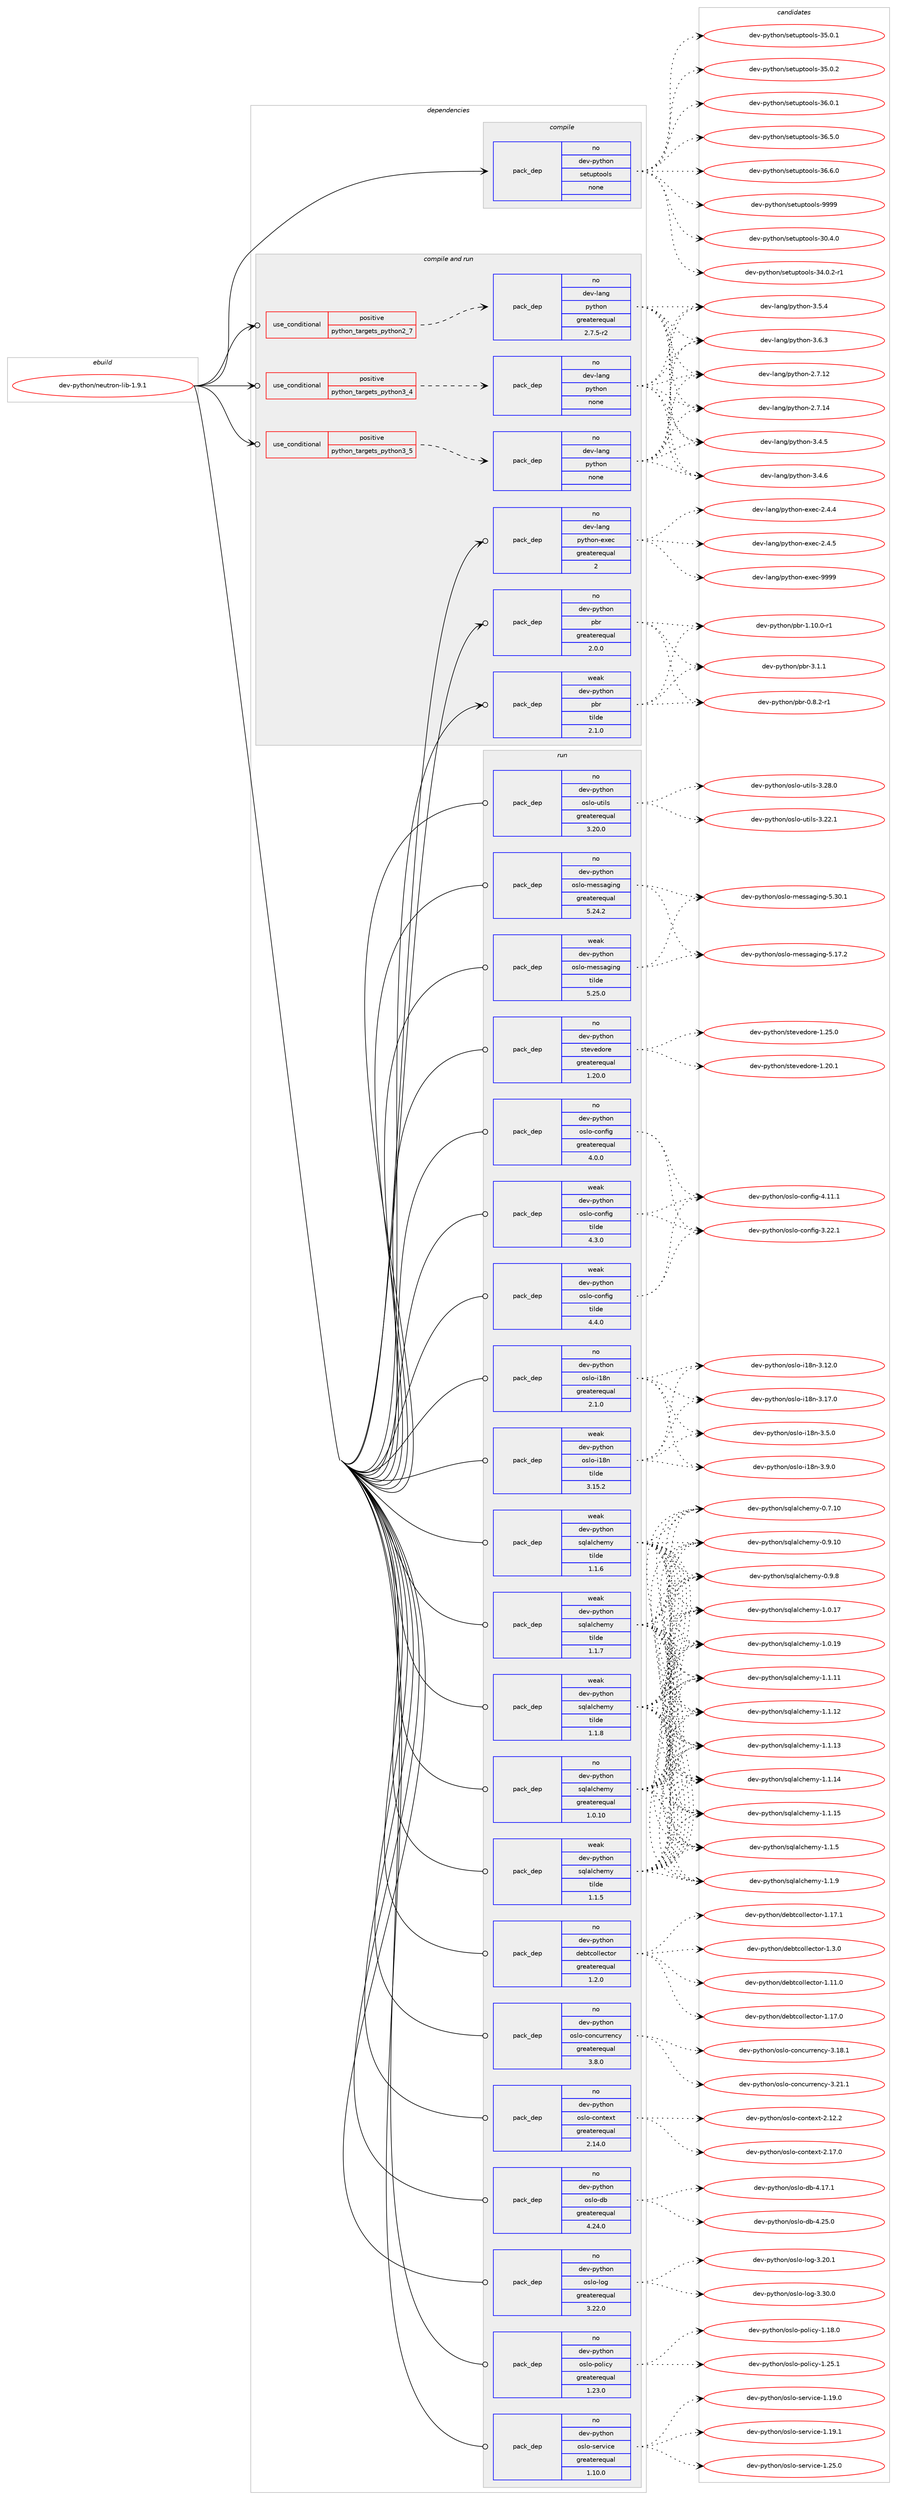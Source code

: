 digraph prolog {

# *************
# Graph options
# *************

newrank=true;
concentrate=true;
compound=true;
graph [rankdir=LR,fontname=Helvetica,fontsize=10,ranksep=1.5];#, ranksep=2.5, nodesep=0.2];
edge  [arrowhead=vee];
node  [fontname=Helvetica,fontsize=10];

# **********
# The ebuild
# **********

subgraph cluster_leftcol {
color=gray;
rank=same;
label=<<i>ebuild</i>>;
id [label="dev-python/neutron-lib-1.9.1", color=red, width=4, href="../dev-python/neutron-lib-1.9.1.svg"];
}

# ****************
# The dependencies
# ****************

subgraph cluster_midcol {
color=gray;
label=<<i>dependencies</i>>;
subgraph cluster_compile {
fillcolor="#eeeeee";
style=filled;
label=<<i>compile</i>>;
subgraph pack128078 {
dependency167981 [label=<<TABLE BORDER="0" CELLBORDER="1" CELLSPACING="0" CELLPADDING="4" WIDTH="220"><TR><TD ROWSPAN="6" CELLPADDING="30">pack_dep</TD></TR><TR><TD WIDTH="110">no</TD></TR><TR><TD>dev-python</TD></TR><TR><TD>setuptools</TD></TR><TR><TD>none</TD></TR><TR><TD></TD></TR></TABLE>>, shape=none, color=blue];
}
id:e -> dependency167981:w [weight=20,style="solid",arrowhead="vee"];
}
subgraph cluster_compileandrun {
fillcolor="#eeeeee";
style=filled;
label=<<i>compile and run</i>>;
subgraph cond36048 {
dependency167982 [label=<<TABLE BORDER="0" CELLBORDER="1" CELLSPACING="0" CELLPADDING="4"><TR><TD ROWSPAN="3" CELLPADDING="10">use_conditional</TD></TR><TR><TD>positive</TD></TR><TR><TD>python_targets_python2_7</TD></TR></TABLE>>, shape=none, color=red];
subgraph pack128079 {
dependency167983 [label=<<TABLE BORDER="0" CELLBORDER="1" CELLSPACING="0" CELLPADDING="4" WIDTH="220"><TR><TD ROWSPAN="6" CELLPADDING="30">pack_dep</TD></TR><TR><TD WIDTH="110">no</TD></TR><TR><TD>dev-lang</TD></TR><TR><TD>python</TD></TR><TR><TD>greaterequal</TD></TR><TR><TD>2.7.5-r2</TD></TR></TABLE>>, shape=none, color=blue];
}
dependency167982:e -> dependency167983:w [weight=20,style="dashed",arrowhead="vee"];
}
id:e -> dependency167982:w [weight=20,style="solid",arrowhead="odotvee"];
subgraph cond36049 {
dependency167984 [label=<<TABLE BORDER="0" CELLBORDER="1" CELLSPACING="0" CELLPADDING="4"><TR><TD ROWSPAN="3" CELLPADDING="10">use_conditional</TD></TR><TR><TD>positive</TD></TR><TR><TD>python_targets_python3_4</TD></TR></TABLE>>, shape=none, color=red];
subgraph pack128080 {
dependency167985 [label=<<TABLE BORDER="0" CELLBORDER="1" CELLSPACING="0" CELLPADDING="4" WIDTH="220"><TR><TD ROWSPAN="6" CELLPADDING="30">pack_dep</TD></TR><TR><TD WIDTH="110">no</TD></TR><TR><TD>dev-lang</TD></TR><TR><TD>python</TD></TR><TR><TD>none</TD></TR><TR><TD></TD></TR></TABLE>>, shape=none, color=blue];
}
dependency167984:e -> dependency167985:w [weight=20,style="dashed",arrowhead="vee"];
}
id:e -> dependency167984:w [weight=20,style="solid",arrowhead="odotvee"];
subgraph cond36050 {
dependency167986 [label=<<TABLE BORDER="0" CELLBORDER="1" CELLSPACING="0" CELLPADDING="4"><TR><TD ROWSPAN="3" CELLPADDING="10">use_conditional</TD></TR><TR><TD>positive</TD></TR><TR><TD>python_targets_python3_5</TD></TR></TABLE>>, shape=none, color=red];
subgraph pack128081 {
dependency167987 [label=<<TABLE BORDER="0" CELLBORDER="1" CELLSPACING="0" CELLPADDING="4" WIDTH="220"><TR><TD ROWSPAN="6" CELLPADDING="30">pack_dep</TD></TR><TR><TD WIDTH="110">no</TD></TR><TR><TD>dev-lang</TD></TR><TR><TD>python</TD></TR><TR><TD>none</TD></TR><TR><TD></TD></TR></TABLE>>, shape=none, color=blue];
}
dependency167986:e -> dependency167987:w [weight=20,style="dashed",arrowhead="vee"];
}
id:e -> dependency167986:w [weight=20,style="solid",arrowhead="odotvee"];
subgraph pack128082 {
dependency167988 [label=<<TABLE BORDER="0" CELLBORDER="1" CELLSPACING="0" CELLPADDING="4" WIDTH="220"><TR><TD ROWSPAN="6" CELLPADDING="30">pack_dep</TD></TR><TR><TD WIDTH="110">no</TD></TR><TR><TD>dev-lang</TD></TR><TR><TD>python-exec</TD></TR><TR><TD>greaterequal</TD></TR><TR><TD>2</TD></TR></TABLE>>, shape=none, color=blue];
}
id:e -> dependency167988:w [weight=20,style="solid",arrowhead="odotvee"];
subgraph pack128083 {
dependency167989 [label=<<TABLE BORDER="0" CELLBORDER="1" CELLSPACING="0" CELLPADDING="4" WIDTH="220"><TR><TD ROWSPAN="6" CELLPADDING="30">pack_dep</TD></TR><TR><TD WIDTH="110">no</TD></TR><TR><TD>dev-python</TD></TR><TR><TD>pbr</TD></TR><TR><TD>greaterequal</TD></TR><TR><TD>2.0.0</TD></TR></TABLE>>, shape=none, color=blue];
}
id:e -> dependency167989:w [weight=20,style="solid",arrowhead="odotvee"];
subgraph pack128084 {
dependency167990 [label=<<TABLE BORDER="0" CELLBORDER="1" CELLSPACING="0" CELLPADDING="4" WIDTH="220"><TR><TD ROWSPAN="6" CELLPADDING="30">pack_dep</TD></TR><TR><TD WIDTH="110">weak</TD></TR><TR><TD>dev-python</TD></TR><TR><TD>pbr</TD></TR><TR><TD>tilde</TD></TR><TR><TD>2.1.0</TD></TR></TABLE>>, shape=none, color=blue];
}
id:e -> dependency167990:w [weight=20,style="solid",arrowhead="odotvee"];
}
subgraph cluster_run {
fillcolor="#eeeeee";
style=filled;
label=<<i>run</i>>;
subgraph pack128085 {
dependency167991 [label=<<TABLE BORDER="0" CELLBORDER="1" CELLSPACING="0" CELLPADDING="4" WIDTH="220"><TR><TD ROWSPAN="6" CELLPADDING="30">pack_dep</TD></TR><TR><TD WIDTH="110">no</TD></TR><TR><TD>dev-python</TD></TR><TR><TD>debtcollector</TD></TR><TR><TD>greaterequal</TD></TR><TR><TD>1.2.0</TD></TR></TABLE>>, shape=none, color=blue];
}
id:e -> dependency167991:w [weight=20,style="solid",arrowhead="odot"];
subgraph pack128086 {
dependency167992 [label=<<TABLE BORDER="0" CELLBORDER="1" CELLSPACING="0" CELLPADDING="4" WIDTH="220"><TR><TD ROWSPAN="6" CELLPADDING="30">pack_dep</TD></TR><TR><TD WIDTH="110">no</TD></TR><TR><TD>dev-python</TD></TR><TR><TD>oslo-concurrency</TD></TR><TR><TD>greaterequal</TD></TR><TR><TD>3.8.0</TD></TR></TABLE>>, shape=none, color=blue];
}
id:e -> dependency167992:w [weight=20,style="solid",arrowhead="odot"];
subgraph pack128087 {
dependency167993 [label=<<TABLE BORDER="0" CELLBORDER="1" CELLSPACING="0" CELLPADDING="4" WIDTH="220"><TR><TD ROWSPAN="6" CELLPADDING="30">pack_dep</TD></TR><TR><TD WIDTH="110">no</TD></TR><TR><TD>dev-python</TD></TR><TR><TD>oslo-config</TD></TR><TR><TD>greaterequal</TD></TR><TR><TD>4.0.0</TD></TR></TABLE>>, shape=none, color=blue];
}
id:e -> dependency167993:w [weight=20,style="solid",arrowhead="odot"];
subgraph pack128088 {
dependency167994 [label=<<TABLE BORDER="0" CELLBORDER="1" CELLSPACING="0" CELLPADDING="4" WIDTH="220"><TR><TD ROWSPAN="6" CELLPADDING="30">pack_dep</TD></TR><TR><TD WIDTH="110">no</TD></TR><TR><TD>dev-python</TD></TR><TR><TD>oslo-context</TD></TR><TR><TD>greaterequal</TD></TR><TR><TD>2.14.0</TD></TR></TABLE>>, shape=none, color=blue];
}
id:e -> dependency167994:w [weight=20,style="solid",arrowhead="odot"];
subgraph pack128089 {
dependency167995 [label=<<TABLE BORDER="0" CELLBORDER="1" CELLSPACING="0" CELLPADDING="4" WIDTH="220"><TR><TD ROWSPAN="6" CELLPADDING="30">pack_dep</TD></TR><TR><TD WIDTH="110">no</TD></TR><TR><TD>dev-python</TD></TR><TR><TD>oslo-db</TD></TR><TR><TD>greaterequal</TD></TR><TR><TD>4.24.0</TD></TR></TABLE>>, shape=none, color=blue];
}
id:e -> dependency167995:w [weight=20,style="solid",arrowhead="odot"];
subgraph pack128090 {
dependency167996 [label=<<TABLE BORDER="0" CELLBORDER="1" CELLSPACING="0" CELLPADDING="4" WIDTH="220"><TR><TD ROWSPAN="6" CELLPADDING="30">pack_dep</TD></TR><TR><TD WIDTH="110">no</TD></TR><TR><TD>dev-python</TD></TR><TR><TD>oslo-i18n</TD></TR><TR><TD>greaterequal</TD></TR><TR><TD>2.1.0</TD></TR></TABLE>>, shape=none, color=blue];
}
id:e -> dependency167996:w [weight=20,style="solid",arrowhead="odot"];
subgraph pack128091 {
dependency167997 [label=<<TABLE BORDER="0" CELLBORDER="1" CELLSPACING="0" CELLPADDING="4" WIDTH="220"><TR><TD ROWSPAN="6" CELLPADDING="30">pack_dep</TD></TR><TR><TD WIDTH="110">no</TD></TR><TR><TD>dev-python</TD></TR><TR><TD>oslo-log</TD></TR><TR><TD>greaterequal</TD></TR><TR><TD>3.22.0</TD></TR></TABLE>>, shape=none, color=blue];
}
id:e -> dependency167997:w [weight=20,style="solid",arrowhead="odot"];
subgraph pack128092 {
dependency167998 [label=<<TABLE BORDER="0" CELLBORDER="1" CELLSPACING="0" CELLPADDING="4" WIDTH="220"><TR><TD ROWSPAN="6" CELLPADDING="30">pack_dep</TD></TR><TR><TD WIDTH="110">no</TD></TR><TR><TD>dev-python</TD></TR><TR><TD>oslo-messaging</TD></TR><TR><TD>greaterequal</TD></TR><TR><TD>5.24.2</TD></TR></TABLE>>, shape=none, color=blue];
}
id:e -> dependency167998:w [weight=20,style="solid",arrowhead="odot"];
subgraph pack128093 {
dependency167999 [label=<<TABLE BORDER="0" CELLBORDER="1" CELLSPACING="0" CELLPADDING="4" WIDTH="220"><TR><TD ROWSPAN="6" CELLPADDING="30">pack_dep</TD></TR><TR><TD WIDTH="110">no</TD></TR><TR><TD>dev-python</TD></TR><TR><TD>oslo-policy</TD></TR><TR><TD>greaterequal</TD></TR><TR><TD>1.23.0</TD></TR></TABLE>>, shape=none, color=blue];
}
id:e -> dependency167999:w [weight=20,style="solid",arrowhead="odot"];
subgraph pack128094 {
dependency168000 [label=<<TABLE BORDER="0" CELLBORDER="1" CELLSPACING="0" CELLPADDING="4" WIDTH="220"><TR><TD ROWSPAN="6" CELLPADDING="30">pack_dep</TD></TR><TR><TD WIDTH="110">no</TD></TR><TR><TD>dev-python</TD></TR><TR><TD>oslo-service</TD></TR><TR><TD>greaterequal</TD></TR><TR><TD>1.10.0</TD></TR></TABLE>>, shape=none, color=blue];
}
id:e -> dependency168000:w [weight=20,style="solid",arrowhead="odot"];
subgraph pack128095 {
dependency168001 [label=<<TABLE BORDER="0" CELLBORDER="1" CELLSPACING="0" CELLPADDING="4" WIDTH="220"><TR><TD ROWSPAN="6" CELLPADDING="30">pack_dep</TD></TR><TR><TD WIDTH="110">no</TD></TR><TR><TD>dev-python</TD></TR><TR><TD>oslo-utils</TD></TR><TR><TD>greaterequal</TD></TR><TR><TD>3.20.0</TD></TR></TABLE>>, shape=none, color=blue];
}
id:e -> dependency168001:w [weight=20,style="solid",arrowhead="odot"];
subgraph pack128096 {
dependency168002 [label=<<TABLE BORDER="0" CELLBORDER="1" CELLSPACING="0" CELLPADDING="4" WIDTH="220"><TR><TD ROWSPAN="6" CELLPADDING="30">pack_dep</TD></TR><TR><TD WIDTH="110">no</TD></TR><TR><TD>dev-python</TD></TR><TR><TD>sqlalchemy</TD></TR><TR><TD>greaterequal</TD></TR><TR><TD>1.0.10</TD></TR></TABLE>>, shape=none, color=blue];
}
id:e -> dependency168002:w [weight=20,style="solid",arrowhead="odot"];
subgraph pack128097 {
dependency168003 [label=<<TABLE BORDER="0" CELLBORDER="1" CELLSPACING="0" CELLPADDING="4" WIDTH="220"><TR><TD ROWSPAN="6" CELLPADDING="30">pack_dep</TD></TR><TR><TD WIDTH="110">no</TD></TR><TR><TD>dev-python</TD></TR><TR><TD>stevedore</TD></TR><TR><TD>greaterequal</TD></TR><TR><TD>1.20.0</TD></TR></TABLE>>, shape=none, color=blue];
}
id:e -> dependency168003:w [weight=20,style="solid",arrowhead="odot"];
subgraph pack128098 {
dependency168004 [label=<<TABLE BORDER="0" CELLBORDER="1" CELLSPACING="0" CELLPADDING="4" WIDTH="220"><TR><TD ROWSPAN="6" CELLPADDING="30">pack_dep</TD></TR><TR><TD WIDTH="110">weak</TD></TR><TR><TD>dev-python</TD></TR><TR><TD>oslo-config</TD></TR><TR><TD>tilde</TD></TR><TR><TD>4.3.0</TD></TR></TABLE>>, shape=none, color=blue];
}
id:e -> dependency168004:w [weight=20,style="solid",arrowhead="odot"];
subgraph pack128099 {
dependency168005 [label=<<TABLE BORDER="0" CELLBORDER="1" CELLSPACING="0" CELLPADDING="4" WIDTH="220"><TR><TD ROWSPAN="6" CELLPADDING="30">pack_dep</TD></TR><TR><TD WIDTH="110">weak</TD></TR><TR><TD>dev-python</TD></TR><TR><TD>oslo-config</TD></TR><TR><TD>tilde</TD></TR><TR><TD>4.4.0</TD></TR></TABLE>>, shape=none, color=blue];
}
id:e -> dependency168005:w [weight=20,style="solid",arrowhead="odot"];
subgraph pack128100 {
dependency168006 [label=<<TABLE BORDER="0" CELLBORDER="1" CELLSPACING="0" CELLPADDING="4" WIDTH="220"><TR><TD ROWSPAN="6" CELLPADDING="30">pack_dep</TD></TR><TR><TD WIDTH="110">weak</TD></TR><TR><TD>dev-python</TD></TR><TR><TD>oslo-i18n</TD></TR><TR><TD>tilde</TD></TR><TR><TD>3.15.2</TD></TR></TABLE>>, shape=none, color=blue];
}
id:e -> dependency168006:w [weight=20,style="solid",arrowhead="odot"];
subgraph pack128101 {
dependency168007 [label=<<TABLE BORDER="0" CELLBORDER="1" CELLSPACING="0" CELLPADDING="4" WIDTH="220"><TR><TD ROWSPAN="6" CELLPADDING="30">pack_dep</TD></TR><TR><TD WIDTH="110">weak</TD></TR><TR><TD>dev-python</TD></TR><TR><TD>oslo-messaging</TD></TR><TR><TD>tilde</TD></TR><TR><TD>5.25.0</TD></TR></TABLE>>, shape=none, color=blue];
}
id:e -> dependency168007:w [weight=20,style="solid",arrowhead="odot"];
subgraph pack128102 {
dependency168008 [label=<<TABLE BORDER="0" CELLBORDER="1" CELLSPACING="0" CELLPADDING="4" WIDTH="220"><TR><TD ROWSPAN="6" CELLPADDING="30">pack_dep</TD></TR><TR><TD WIDTH="110">weak</TD></TR><TR><TD>dev-python</TD></TR><TR><TD>sqlalchemy</TD></TR><TR><TD>tilde</TD></TR><TR><TD>1.1.5</TD></TR></TABLE>>, shape=none, color=blue];
}
id:e -> dependency168008:w [weight=20,style="solid",arrowhead="odot"];
subgraph pack128103 {
dependency168009 [label=<<TABLE BORDER="0" CELLBORDER="1" CELLSPACING="0" CELLPADDING="4" WIDTH="220"><TR><TD ROWSPAN="6" CELLPADDING="30">pack_dep</TD></TR><TR><TD WIDTH="110">weak</TD></TR><TR><TD>dev-python</TD></TR><TR><TD>sqlalchemy</TD></TR><TR><TD>tilde</TD></TR><TR><TD>1.1.6</TD></TR></TABLE>>, shape=none, color=blue];
}
id:e -> dependency168009:w [weight=20,style="solid",arrowhead="odot"];
subgraph pack128104 {
dependency168010 [label=<<TABLE BORDER="0" CELLBORDER="1" CELLSPACING="0" CELLPADDING="4" WIDTH="220"><TR><TD ROWSPAN="6" CELLPADDING="30">pack_dep</TD></TR><TR><TD WIDTH="110">weak</TD></TR><TR><TD>dev-python</TD></TR><TR><TD>sqlalchemy</TD></TR><TR><TD>tilde</TD></TR><TR><TD>1.1.7</TD></TR></TABLE>>, shape=none, color=blue];
}
id:e -> dependency168010:w [weight=20,style="solid",arrowhead="odot"];
subgraph pack128105 {
dependency168011 [label=<<TABLE BORDER="0" CELLBORDER="1" CELLSPACING="0" CELLPADDING="4" WIDTH="220"><TR><TD ROWSPAN="6" CELLPADDING="30">pack_dep</TD></TR><TR><TD WIDTH="110">weak</TD></TR><TR><TD>dev-python</TD></TR><TR><TD>sqlalchemy</TD></TR><TR><TD>tilde</TD></TR><TR><TD>1.1.8</TD></TR></TABLE>>, shape=none, color=blue];
}
id:e -> dependency168011:w [weight=20,style="solid",arrowhead="odot"];
}
}

# **************
# The candidates
# **************

subgraph cluster_choices {
rank=same;
color=gray;
label=<<i>candidates</i>>;

subgraph choice128078 {
color=black;
nodesep=1;
choice100101118451121211161041111104711510111611711211611111110811545514846524648 [label="dev-python/setuptools-30.4.0", color=red, width=4,href="../dev-python/setuptools-30.4.0.svg"];
choice1001011184511212111610411111047115101116117112116111111108115455152464846504511449 [label="dev-python/setuptools-34.0.2-r1", color=red, width=4,href="../dev-python/setuptools-34.0.2-r1.svg"];
choice100101118451121211161041111104711510111611711211611111110811545515346484649 [label="dev-python/setuptools-35.0.1", color=red, width=4,href="../dev-python/setuptools-35.0.1.svg"];
choice100101118451121211161041111104711510111611711211611111110811545515346484650 [label="dev-python/setuptools-35.0.2", color=red, width=4,href="../dev-python/setuptools-35.0.2.svg"];
choice100101118451121211161041111104711510111611711211611111110811545515446484649 [label="dev-python/setuptools-36.0.1", color=red, width=4,href="../dev-python/setuptools-36.0.1.svg"];
choice100101118451121211161041111104711510111611711211611111110811545515446534648 [label="dev-python/setuptools-36.5.0", color=red, width=4,href="../dev-python/setuptools-36.5.0.svg"];
choice100101118451121211161041111104711510111611711211611111110811545515446544648 [label="dev-python/setuptools-36.6.0", color=red, width=4,href="../dev-python/setuptools-36.6.0.svg"];
choice10010111845112121116104111110471151011161171121161111111081154557575757 [label="dev-python/setuptools-9999", color=red, width=4,href="../dev-python/setuptools-9999.svg"];
dependency167981:e -> choice100101118451121211161041111104711510111611711211611111110811545514846524648:w [style=dotted,weight="100"];
dependency167981:e -> choice1001011184511212111610411111047115101116117112116111111108115455152464846504511449:w [style=dotted,weight="100"];
dependency167981:e -> choice100101118451121211161041111104711510111611711211611111110811545515346484649:w [style=dotted,weight="100"];
dependency167981:e -> choice100101118451121211161041111104711510111611711211611111110811545515346484650:w [style=dotted,weight="100"];
dependency167981:e -> choice100101118451121211161041111104711510111611711211611111110811545515446484649:w [style=dotted,weight="100"];
dependency167981:e -> choice100101118451121211161041111104711510111611711211611111110811545515446534648:w [style=dotted,weight="100"];
dependency167981:e -> choice100101118451121211161041111104711510111611711211611111110811545515446544648:w [style=dotted,weight="100"];
dependency167981:e -> choice10010111845112121116104111110471151011161171121161111111081154557575757:w [style=dotted,weight="100"];
}
subgraph choice128079 {
color=black;
nodesep=1;
choice10010111845108971101034711212111610411111045504655464950 [label="dev-lang/python-2.7.12", color=red, width=4,href="../dev-lang/python-2.7.12.svg"];
choice10010111845108971101034711212111610411111045504655464952 [label="dev-lang/python-2.7.14", color=red, width=4,href="../dev-lang/python-2.7.14.svg"];
choice100101118451089711010347112121116104111110455146524653 [label="dev-lang/python-3.4.5", color=red, width=4,href="../dev-lang/python-3.4.5.svg"];
choice100101118451089711010347112121116104111110455146524654 [label="dev-lang/python-3.4.6", color=red, width=4,href="../dev-lang/python-3.4.6.svg"];
choice100101118451089711010347112121116104111110455146534652 [label="dev-lang/python-3.5.4", color=red, width=4,href="../dev-lang/python-3.5.4.svg"];
choice100101118451089711010347112121116104111110455146544651 [label="dev-lang/python-3.6.3", color=red, width=4,href="../dev-lang/python-3.6.3.svg"];
dependency167983:e -> choice10010111845108971101034711212111610411111045504655464950:w [style=dotted,weight="100"];
dependency167983:e -> choice10010111845108971101034711212111610411111045504655464952:w [style=dotted,weight="100"];
dependency167983:e -> choice100101118451089711010347112121116104111110455146524653:w [style=dotted,weight="100"];
dependency167983:e -> choice100101118451089711010347112121116104111110455146524654:w [style=dotted,weight="100"];
dependency167983:e -> choice100101118451089711010347112121116104111110455146534652:w [style=dotted,weight="100"];
dependency167983:e -> choice100101118451089711010347112121116104111110455146544651:w [style=dotted,weight="100"];
}
subgraph choice128080 {
color=black;
nodesep=1;
choice10010111845108971101034711212111610411111045504655464950 [label="dev-lang/python-2.7.12", color=red, width=4,href="../dev-lang/python-2.7.12.svg"];
choice10010111845108971101034711212111610411111045504655464952 [label="dev-lang/python-2.7.14", color=red, width=4,href="../dev-lang/python-2.7.14.svg"];
choice100101118451089711010347112121116104111110455146524653 [label="dev-lang/python-3.4.5", color=red, width=4,href="../dev-lang/python-3.4.5.svg"];
choice100101118451089711010347112121116104111110455146524654 [label="dev-lang/python-3.4.6", color=red, width=4,href="../dev-lang/python-3.4.6.svg"];
choice100101118451089711010347112121116104111110455146534652 [label="dev-lang/python-3.5.4", color=red, width=4,href="../dev-lang/python-3.5.4.svg"];
choice100101118451089711010347112121116104111110455146544651 [label="dev-lang/python-3.6.3", color=red, width=4,href="../dev-lang/python-3.6.3.svg"];
dependency167985:e -> choice10010111845108971101034711212111610411111045504655464950:w [style=dotted,weight="100"];
dependency167985:e -> choice10010111845108971101034711212111610411111045504655464952:w [style=dotted,weight="100"];
dependency167985:e -> choice100101118451089711010347112121116104111110455146524653:w [style=dotted,weight="100"];
dependency167985:e -> choice100101118451089711010347112121116104111110455146524654:w [style=dotted,weight="100"];
dependency167985:e -> choice100101118451089711010347112121116104111110455146534652:w [style=dotted,weight="100"];
dependency167985:e -> choice100101118451089711010347112121116104111110455146544651:w [style=dotted,weight="100"];
}
subgraph choice128081 {
color=black;
nodesep=1;
choice10010111845108971101034711212111610411111045504655464950 [label="dev-lang/python-2.7.12", color=red, width=4,href="../dev-lang/python-2.7.12.svg"];
choice10010111845108971101034711212111610411111045504655464952 [label="dev-lang/python-2.7.14", color=red, width=4,href="../dev-lang/python-2.7.14.svg"];
choice100101118451089711010347112121116104111110455146524653 [label="dev-lang/python-3.4.5", color=red, width=4,href="../dev-lang/python-3.4.5.svg"];
choice100101118451089711010347112121116104111110455146524654 [label="dev-lang/python-3.4.6", color=red, width=4,href="../dev-lang/python-3.4.6.svg"];
choice100101118451089711010347112121116104111110455146534652 [label="dev-lang/python-3.5.4", color=red, width=4,href="../dev-lang/python-3.5.4.svg"];
choice100101118451089711010347112121116104111110455146544651 [label="dev-lang/python-3.6.3", color=red, width=4,href="../dev-lang/python-3.6.3.svg"];
dependency167987:e -> choice10010111845108971101034711212111610411111045504655464950:w [style=dotted,weight="100"];
dependency167987:e -> choice10010111845108971101034711212111610411111045504655464952:w [style=dotted,weight="100"];
dependency167987:e -> choice100101118451089711010347112121116104111110455146524653:w [style=dotted,weight="100"];
dependency167987:e -> choice100101118451089711010347112121116104111110455146524654:w [style=dotted,weight="100"];
dependency167987:e -> choice100101118451089711010347112121116104111110455146534652:w [style=dotted,weight="100"];
dependency167987:e -> choice100101118451089711010347112121116104111110455146544651:w [style=dotted,weight="100"];
}
subgraph choice128082 {
color=black;
nodesep=1;
choice1001011184510897110103471121211161041111104510112010199455046524652 [label="dev-lang/python-exec-2.4.4", color=red, width=4,href="../dev-lang/python-exec-2.4.4.svg"];
choice1001011184510897110103471121211161041111104510112010199455046524653 [label="dev-lang/python-exec-2.4.5", color=red, width=4,href="../dev-lang/python-exec-2.4.5.svg"];
choice10010111845108971101034711212111610411111045101120101994557575757 [label="dev-lang/python-exec-9999", color=red, width=4,href="../dev-lang/python-exec-9999.svg"];
dependency167988:e -> choice1001011184510897110103471121211161041111104510112010199455046524652:w [style=dotted,weight="100"];
dependency167988:e -> choice1001011184510897110103471121211161041111104510112010199455046524653:w [style=dotted,weight="100"];
dependency167988:e -> choice10010111845108971101034711212111610411111045101120101994557575757:w [style=dotted,weight="100"];
}
subgraph choice128083 {
color=black;
nodesep=1;
choice1001011184511212111610411111047112981144548465646504511449 [label="dev-python/pbr-0.8.2-r1", color=red, width=4,href="../dev-python/pbr-0.8.2-r1.svg"];
choice100101118451121211161041111104711298114454946494846484511449 [label="dev-python/pbr-1.10.0-r1", color=red, width=4,href="../dev-python/pbr-1.10.0-r1.svg"];
choice100101118451121211161041111104711298114455146494649 [label="dev-python/pbr-3.1.1", color=red, width=4,href="../dev-python/pbr-3.1.1.svg"];
dependency167989:e -> choice1001011184511212111610411111047112981144548465646504511449:w [style=dotted,weight="100"];
dependency167989:e -> choice100101118451121211161041111104711298114454946494846484511449:w [style=dotted,weight="100"];
dependency167989:e -> choice100101118451121211161041111104711298114455146494649:w [style=dotted,weight="100"];
}
subgraph choice128084 {
color=black;
nodesep=1;
choice1001011184511212111610411111047112981144548465646504511449 [label="dev-python/pbr-0.8.2-r1", color=red, width=4,href="../dev-python/pbr-0.8.2-r1.svg"];
choice100101118451121211161041111104711298114454946494846484511449 [label="dev-python/pbr-1.10.0-r1", color=red, width=4,href="../dev-python/pbr-1.10.0-r1.svg"];
choice100101118451121211161041111104711298114455146494649 [label="dev-python/pbr-3.1.1", color=red, width=4,href="../dev-python/pbr-3.1.1.svg"];
dependency167990:e -> choice1001011184511212111610411111047112981144548465646504511449:w [style=dotted,weight="100"];
dependency167990:e -> choice100101118451121211161041111104711298114454946494846484511449:w [style=dotted,weight="100"];
dependency167990:e -> choice100101118451121211161041111104711298114455146494649:w [style=dotted,weight="100"];
}
subgraph choice128085 {
color=black;
nodesep=1;
choice100101118451121211161041111104710010198116991111081081019911611111445494649494648 [label="dev-python/debtcollector-1.11.0", color=red, width=4,href="../dev-python/debtcollector-1.11.0.svg"];
choice100101118451121211161041111104710010198116991111081081019911611111445494649554648 [label="dev-python/debtcollector-1.17.0", color=red, width=4,href="../dev-python/debtcollector-1.17.0.svg"];
choice100101118451121211161041111104710010198116991111081081019911611111445494649554649 [label="dev-python/debtcollector-1.17.1", color=red, width=4,href="../dev-python/debtcollector-1.17.1.svg"];
choice1001011184511212111610411111047100101981169911110810810199116111114454946514648 [label="dev-python/debtcollector-1.3.0", color=red, width=4,href="../dev-python/debtcollector-1.3.0.svg"];
dependency167991:e -> choice100101118451121211161041111104710010198116991111081081019911611111445494649494648:w [style=dotted,weight="100"];
dependency167991:e -> choice100101118451121211161041111104710010198116991111081081019911611111445494649554648:w [style=dotted,weight="100"];
dependency167991:e -> choice100101118451121211161041111104710010198116991111081081019911611111445494649554649:w [style=dotted,weight="100"];
dependency167991:e -> choice1001011184511212111610411111047100101981169911110810810199116111114454946514648:w [style=dotted,weight="100"];
}
subgraph choice128086 {
color=black;
nodesep=1;
choice10010111845112121116104111110471111151081114599111110991171141141011109912145514649564649 [label="dev-python/oslo-concurrency-3.18.1", color=red, width=4,href="../dev-python/oslo-concurrency-3.18.1.svg"];
choice10010111845112121116104111110471111151081114599111110991171141141011109912145514650494649 [label="dev-python/oslo-concurrency-3.21.1", color=red, width=4,href="../dev-python/oslo-concurrency-3.21.1.svg"];
dependency167992:e -> choice10010111845112121116104111110471111151081114599111110991171141141011109912145514649564649:w [style=dotted,weight="100"];
dependency167992:e -> choice10010111845112121116104111110471111151081114599111110991171141141011109912145514650494649:w [style=dotted,weight="100"];
}
subgraph choice128087 {
color=black;
nodesep=1;
choice1001011184511212111610411111047111115108111459911111010210510345514650504649 [label="dev-python/oslo-config-3.22.1", color=red, width=4,href="../dev-python/oslo-config-3.22.1.svg"];
choice1001011184511212111610411111047111115108111459911111010210510345524649494649 [label="dev-python/oslo-config-4.11.1", color=red, width=4,href="../dev-python/oslo-config-4.11.1.svg"];
dependency167993:e -> choice1001011184511212111610411111047111115108111459911111010210510345514650504649:w [style=dotted,weight="100"];
dependency167993:e -> choice1001011184511212111610411111047111115108111459911111010210510345524649494649:w [style=dotted,weight="100"];
}
subgraph choice128088 {
color=black;
nodesep=1;
choice1001011184511212111610411111047111115108111459911111011610112011645504649504650 [label="dev-python/oslo-context-2.12.2", color=red, width=4,href="../dev-python/oslo-context-2.12.2.svg"];
choice1001011184511212111610411111047111115108111459911111011610112011645504649554648 [label="dev-python/oslo-context-2.17.0", color=red, width=4,href="../dev-python/oslo-context-2.17.0.svg"];
dependency167994:e -> choice1001011184511212111610411111047111115108111459911111011610112011645504649504650:w [style=dotted,weight="100"];
dependency167994:e -> choice1001011184511212111610411111047111115108111459911111011610112011645504649554648:w [style=dotted,weight="100"];
}
subgraph choice128089 {
color=black;
nodesep=1;
choice1001011184511212111610411111047111115108111451009845524649554649 [label="dev-python/oslo-db-4.17.1", color=red, width=4,href="../dev-python/oslo-db-4.17.1.svg"];
choice1001011184511212111610411111047111115108111451009845524650534648 [label="dev-python/oslo-db-4.25.0", color=red, width=4,href="../dev-python/oslo-db-4.25.0.svg"];
dependency167995:e -> choice1001011184511212111610411111047111115108111451009845524649554649:w [style=dotted,weight="100"];
dependency167995:e -> choice1001011184511212111610411111047111115108111451009845524650534648:w [style=dotted,weight="100"];
}
subgraph choice128090 {
color=black;
nodesep=1;
choice100101118451121211161041111104711111510811145105495611045514649504648 [label="dev-python/oslo-i18n-3.12.0", color=red, width=4,href="../dev-python/oslo-i18n-3.12.0.svg"];
choice100101118451121211161041111104711111510811145105495611045514649554648 [label="dev-python/oslo-i18n-3.17.0", color=red, width=4,href="../dev-python/oslo-i18n-3.17.0.svg"];
choice1001011184511212111610411111047111115108111451054956110455146534648 [label="dev-python/oslo-i18n-3.5.0", color=red, width=4,href="../dev-python/oslo-i18n-3.5.0.svg"];
choice1001011184511212111610411111047111115108111451054956110455146574648 [label="dev-python/oslo-i18n-3.9.0", color=red, width=4,href="../dev-python/oslo-i18n-3.9.0.svg"];
dependency167996:e -> choice100101118451121211161041111104711111510811145105495611045514649504648:w [style=dotted,weight="100"];
dependency167996:e -> choice100101118451121211161041111104711111510811145105495611045514649554648:w [style=dotted,weight="100"];
dependency167996:e -> choice1001011184511212111610411111047111115108111451054956110455146534648:w [style=dotted,weight="100"];
dependency167996:e -> choice1001011184511212111610411111047111115108111451054956110455146574648:w [style=dotted,weight="100"];
}
subgraph choice128091 {
color=black;
nodesep=1;
choice10010111845112121116104111110471111151081114510811110345514650484649 [label="dev-python/oslo-log-3.20.1", color=red, width=4,href="../dev-python/oslo-log-3.20.1.svg"];
choice10010111845112121116104111110471111151081114510811110345514651484648 [label="dev-python/oslo-log-3.30.0", color=red, width=4,href="../dev-python/oslo-log-3.30.0.svg"];
dependency167997:e -> choice10010111845112121116104111110471111151081114510811110345514650484649:w [style=dotted,weight="100"];
dependency167997:e -> choice10010111845112121116104111110471111151081114510811110345514651484648:w [style=dotted,weight="100"];
}
subgraph choice128092 {
color=black;
nodesep=1;
choice1001011184511212111610411111047111115108111451091011151159710310511010345534649554650 [label="dev-python/oslo-messaging-5.17.2", color=red, width=4,href="../dev-python/oslo-messaging-5.17.2.svg"];
choice1001011184511212111610411111047111115108111451091011151159710310511010345534651484649 [label="dev-python/oslo-messaging-5.30.1", color=red, width=4,href="../dev-python/oslo-messaging-5.30.1.svg"];
dependency167998:e -> choice1001011184511212111610411111047111115108111451091011151159710310511010345534649554650:w [style=dotted,weight="100"];
dependency167998:e -> choice1001011184511212111610411111047111115108111451091011151159710310511010345534651484649:w [style=dotted,weight="100"];
}
subgraph choice128093 {
color=black;
nodesep=1;
choice1001011184511212111610411111047111115108111451121111081059912145494649564648 [label="dev-python/oslo-policy-1.18.0", color=red, width=4,href="../dev-python/oslo-policy-1.18.0.svg"];
choice1001011184511212111610411111047111115108111451121111081059912145494650534649 [label="dev-python/oslo-policy-1.25.1", color=red, width=4,href="../dev-python/oslo-policy-1.25.1.svg"];
dependency167999:e -> choice1001011184511212111610411111047111115108111451121111081059912145494649564648:w [style=dotted,weight="100"];
dependency167999:e -> choice1001011184511212111610411111047111115108111451121111081059912145494650534649:w [style=dotted,weight="100"];
}
subgraph choice128094 {
color=black;
nodesep=1;
choice1001011184511212111610411111047111115108111451151011141181059910145494649574648 [label="dev-python/oslo-service-1.19.0", color=red, width=4,href="../dev-python/oslo-service-1.19.0.svg"];
choice1001011184511212111610411111047111115108111451151011141181059910145494649574649 [label="dev-python/oslo-service-1.19.1", color=red, width=4,href="../dev-python/oslo-service-1.19.1.svg"];
choice1001011184511212111610411111047111115108111451151011141181059910145494650534648 [label="dev-python/oslo-service-1.25.0", color=red, width=4,href="../dev-python/oslo-service-1.25.0.svg"];
dependency168000:e -> choice1001011184511212111610411111047111115108111451151011141181059910145494649574648:w [style=dotted,weight="100"];
dependency168000:e -> choice1001011184511212111610411111047111115108111451151011141181059910145494649574649:w [style=dotted,weight="100"];
dependency168000:e -> choice1001011184511212111610411111047111115108111451151011141181059910145494650534648:w [style=dotted,weight="100"];
}
subgraph choice128095 {
color=black;
nodesep=1;
choice10010111845112121116104111110471111151081114511711610510811545514650504649 [label="dev-python/oslo-utils-3.22.1", color=red, width=4,href="../dev-python/oslo-utils-3.22.1.svg"];
choice10010111845112121116104111110471111151081114511711610510811545514650564648 [label="dev-python/oslo-utils-3.28.0", color=red, width=4,href="../dev-python/oslo-utils-3.28.0.svg"];
dependency168001:e -> choice10010111845112121116104111110471111151081114511711610510811545514650504649:w [style=dotted,weight="100"];
dependency168001:e -> choice10010111845112121116104111110471111151081114511711610510811545514650564648:w [style=dotted,weight="100"];
}
subgraph choice128096 {
color=black;
nodesep=1;
choice1001011184511212111610411111047115113108971089910410110912145484655464948 [label="dev-python/sqlalchemy-0.7.10", color=red, width=4,href="../dev-python/sqlalchemy-0.7.10.svg"];
choice1001011184511212111610411111047115113108971089910410110912145484657464948 [label="dev-python/sqlalchemy-0.9.10", color=red, width=4,href="../dev-python/sqlalchemy-0.9.10.svg"];
choice10010111845112121116104111110471151131089710899104101109121454846574656 [label="dev-python/sqlalchemy-0.9.8", color=red, width=4,href="../dev-python/sqlalchemy-0.9.8.svg"];
choice1001011184511212111610411111047115113108971089910410110912145494648464955 [label="dev-python/sqlalchemy-1.0.17", color=red, width=4,href="../dev-python/sqlalchemy-1.0.17.svg"];
choice1001011184511212111610411111047115113108971089910410110912145494648464957 [label="dev-python/sqlalchemy-1.0.19", color=red, width=4,href="../dev-python/sqlalchemy-1.0.19.svg"];
choice1001011184511212111610411111047115113108971089910410110912145494649464949 [label="dev-python/sqlalchemy-1.1.11", color=red, width=4,href="../dev-python/sqlalchemy-1.1.11.svg"];
choice1001011184511212111610411111047115113108971089910410110912145494649464950 [label="dev-python/sqlalchemy-1.1.12", color=red, width=4,href="../dev-python/sqlalchemy-1.1.12.svg"];
choice1001011184511212111610411111047115113108971089910410110912145494649464951 [label="dev-python/sqlalchemy-1.1.13", color=red, width=4,href="../dev-python/sqlalchemy-1.1.13.svg"];
choice1001011184511212111610411111047115113108971089910410110912145494649464952 [label="dev-python/sqlalchemy-1.1.14", color=red, width=4,href="../dev-python/sqlalchemy-1.1.14.svg"];
choice1001011184511212111610411111047115113108971089910410110912145494649464953 [label="dev-python/sqlalchemy-1.1.15", color=red, width=4,href="../dev-python/sqlalchemy-1.1.15.svg"];
choice10010111845112121116104111110471151131089710899104101109121454946494653 [label="dev-python/sqlalchemy-1.1.5", color=red, width=4,href="../dev-python/sqlalchemy-1.1.5.svg"];
choice10010111845112121116104111110471151131089710899104101109121454946494657 [label="dev-python/sqlalchemy-1.1.9", color=red, width=4,href="../dev-python/sqlalchemy-1.1.9.svg"];
dependency168002:e -> choice1001011184511212111610411111047115113108971089910410110912145484655464948:w [style=dotted,weight="100"];
dependency168002:e -> choice1001011184511212111610411111047115113108971089910410110912145484657464948:w [style=dotted,weight="100"];
dependency168002:e -> choice10010111845112121116104111110471151131089710899104101109121454846574656:w [style=dotted,weight="100"];
dependency168002:e -> choice1001011184511212111610411111047115113108971089910410110912145494648464955:w [style=dotted,weight="100"];
dependency168002:e -> choice1001011184511212111610411111047115113108971089910410110912145494648464957:w [style=dotted,weight="100"];
dependency168002:e -> choice1001011184511212111610411111047115113108971089910410110912145494649464949:w [style=dotted,weight="100"];
dependency168002:e -> choice1001011184511212111610411111047115113108971089910410110912145494649464950:w [style=dotted,weight="100"];
dependency168002:e -> choice1001011184511212111610411111047115113108971089910410110912145494649464951:w [style=dotted,weight="100"];
dependency168002:e -> choice1001011184511212111610411111047115113108971089910410110912145494649464952:w [style=dotted,weight="100"];
dependency168002:e -> choice1001011184511212111610411111047115113108971089910410110912145494649464953:w [style=dotted,weight="100"];
dependency168002:e -> choice10010111845112121116104111110471151131089710899104101109121454946494653:w [style=dotted,weight="100"];
dependency168002:e -> choice10010111845112121116104111110471151131089710899104101109121454946494657:w [style=dotted,weight="100"];
}
subgraph choice128097 {
color=black;
nodesep=1;
choice100101118451121211161041111104711511610111810110011111410145494650484649 [label="dev-python/stevedore-1.20.1", color=red, width=4,href="../dev-python/stevedore-1.20.1.svg"];
choice100101118451121211161041111104711511610111810110011111410145494650534648 [label="dev-python/stevedore-1.25.0", color=red, width=4,href="../dev-python/stevedore-1.25.0.svg"];
dependency168003:e -> choice100101118451121211161041111104711511610111810110011111410145494650484649:w [style=dotted,weight="100"];
dependency168003:e -> choice100101118451121211161041111104711511610111810110011111410145494650534648:w [style=dotted,weight="100"];
}
subgraph choice128098 {
color=black;
nodesep=1;
choice1001011184511212111610411111047111115108111459911111010210510345514650504649 [label="dev-python/oslo-config-3.22.1", color=red, width=4,href="../dev-python/oslo-config-3.22.1.svg"];
choice1001011184511212111610411111047111115108111459911111010210510345524649494649 [label="dev-python/oslo-config-4.11.1", color=red, width=4,href="../dev-python/oslo-config-4.11.1.svg"];
dependency168004:e -> choice1001011184511212111610411111047111115108111459911111010210510345514650504649:w [style=dotted,weight="100"];
dependency168004:e -> choice1001011184511212111610411111047111115108111459911111010210510345524649494649:w [style=dotted,weight="100"];
}
subgraph choice128099 {
color=black;
nodesep=1;
choice1001011184511212111610411111047111115108111459911111010210510345514650504649 [label="dev-python/oslo-config-3.22.1", color=red, width=4,href="../dev-python/oslo-config-3.22.1.svg"];
choice1001011184511212111610411111047111115108111459911111010210510345524649494649 [label="dev-python/oslo-config-4.11.1", color=red, width=4,href="../dev-python/oslo-config-4.11.1.svg"];
dependency168005:e -> choice1001011184511212111610411111047111115108111459911111010210510345514650504649:w [style=dotted,weight="100"];
dependency168005:e -> choice1001011184511212111610411111047111115108111459911111010210510345524649494649:w [style=dotted,weight="100"];
}
subgraph choice128100 {
color=black;
nodesep=1;
choice100101118451121211161041111104711111510811145105495611045514649504648 [label="dev-python/oslo-i18n-3.12.0", color=red, width=4,href="../dev-python/oslo-i18n-3.12.0.svg"];
choice100101118451121211161041111104711111510811145105495611045514649554648 [label="dev-python/oslo-i18n-3.17.0", color=red, width=4,href="../dev-python/oslo-i18n-3.17.0.svg"];
choice1001011184511212111610411111047111115108111451054956110455146534648 [label="dev-python/oslo-i18n-3.5.0", color=red, width=4,href="../dev-python/oslo-i18n-3.5.0.svg"];
choice1001011184511212111610411111047111115108111451054956110455146574648 [label="dev-python/oslo-i18n-3.9.0", color=red, width=4,href="../dev-python/oslo-i18n-3.9.0.svg"];
dependency168006:e -> choice100101118451121211161041111104711111510811145105495611045514649504648:w [style=dotted,weight="100"];
dependency168006:e -> choice100101118451121211161041111104711111510811145105495611045514649554648:w [style=dotted,weight="100"];
dependency168006:e -> choice1001011184511212111610411111047111115108111451054956110455146534648:w [style=dotted,weight="100"];
dependency168006:e -> choice1001011184511212111610411111047111115108111451054956110455146574648:w [style=dotted,weight="100"];
}
subgraph choice128101 {
color=black;
nodesep=1;
choice1001011184511212111610411111047111115108111451091011151159710310511010345534649554650 [label="dev-python/oslo-messaging-5.17.2", color=red, width=4,href="../dev-python/oslo-messaging-5.17.2.svg"];
choice1001011184511212111610411111047111115108111451091011151159710310511010345534651484649 [label="dev-python/oslo-messaging-5.30.1", color=red, width=4,href="../dev-python/oslo-messaging-5.30.1.svg"];
dependency168007:e -> choice1001011184511212111610411111047111115108111451091011151159710310511010345534649554650:w [style=dotted,weight="100"];
dependency168007:e -> choice1001011184511212111610411111047111115108111451091011151159710310511010345534651484649:w [style=dotted,weight="100"];
}
subgraph choice128102 {
color=black;
nodesep=1;
choice1001011184511212111610411111047115113108971089910410110912145484655464948 [label="dev-python/sqlalchemy-0.7.10", color=red, width=4,href="../dev-python/sqlalchemy-0.7.10.svg"];
choice1001011184511212111610411111047115113108971089910410110912145484657464948 [label="dev-python/sqlalchemy-0.9.10", color=red, width=4,href="../dev-python/sqlalchemy-0.9.10.svg"];
choice10010111845112121116104111110471151131089710899104101109121454846574656 [label="dev-python/sqlalchemy-0.9.8", color=red, width=4,href="../dev-python/sqlalchemy-0.9.8.svg"];
choice1001011184511212111610411111047115113108971089910410110912145494648464955 [label="dev-python/sqlalchemy-1.0.17", color=red, width=4,href="../dev-python/sqlalchemy-1.0.17.svg"];
choice1001011184511212111610411111047115113108971089910410110912145494648464957 [label="dev-python/sqlalchemy-1.0.19", color=red, width=4,href="../dev-python/sqlalchemy-1.0.19.svg"];
choice1001011184511212111610411111047115113108971089910410110912145494649464949 [label="dev-python/sqlalchemy-1.1.11", color=red, width=4,href="../dev-python/sqlalchemy-1.1.11.svg"];
choice1001011184511212111610411111047115113108971089910410110912145494649464950 [label="dev-python/sqlalchemy-1.1.12", color=red, width=4,href="../dev-python/sqlalchemy-1.1.12.svg"];
choice1001011184511212111610411111047115113108971089910410110912145494649464951 [label="dev-python/sqlalchemy-1.1.13", color=red, width=4,href="../dev-python/sqlalchemy-1.1.13.svg"];
choice1001011184511212111610411111047115113108971089910410110912145494649464952 [label="dev-python/sqlalchemy-1.1.14", color=red, width=4,href="../dev-python/sqlalchemy-1.1.14.svg"];
choice1001011184511212111610411111047115113108971089910410110912145494649464953 [label="dev-python/sqlalchemy-1.1.15", color=red, width=4,href="../dev-python/sqlalchemy-1.1.15.svg"];
choice10010111845112121116104111110471151131089710899104101109121454946494653 [label="dev-python/sqlalchemy-1.1.5", color=red, width=4,href="../dev-python/sqlalchemy-1.1.5.svg"];
choice10010111845112121116104111110471151131089710899104101109121454946494657 [label="dev-python/sqlalchemy-1.1.9", color=red, width=4,href="../dev-python/sqlalchemy-1.1.9.svg"];
dependency168008:e -> choice1001011184511212111610411111047115113108971089910410110912145484655464948:w [style=dotted,weight="100"];
dependency168008:e -> choice1001011184511212111610411111047115113108971089910410110912145484657464948:w [style=dotted,weight="100"];
dependency168008:e -> choice10010111845112121116104111110471151131089710899104101109121454846574656:w [style=dotted,weight="100"];
dependency168008:e -> choice1001011184511212111610411111047115113108971089910410110912145494648464955:w [style=dotted,weight="100"];
dependency168008:e -> choice1001011184511212111610411111047115113108971089910410110912145494648464957:w [style=dotted,weight="100"];
dependency168008:e -> choice1001011184511212111610411111047115113108971089910410110912145494649464949:w [style=dotted,weight="100"];
dependency168008:e -> choice1001011184511212111610411111047115113108971089910410110912145494649464950:w [style=dotted,weight="100"];
dependency168008:e -> choice1001011184511212111610411111047115113108971089910410110912145494649464951:w [style=dotted,weight="100"];
dependency168008:e -> choice1001011184511212111610411111047115113108971089910410110912145494649464952:w [style=dotted,weight="100"];
dependency168008:e -> choice1001011184511212111610411111047115113108971089910410110912145494649464953:w [style=dotted,weight="100"];
dependency168008:e -> choice10010111845112121116104111110471151131089710899104101109121454946494653:w [style=dotted,weight="100"];
dependency168008:e -> choice10010111845112121116104111110471151131089710899104101109121454946494657:w [style=dotted,weight="100"];
}
subgraph choice128103 {
color=black;
nodesep=1;
choice1001011184511212111610411111047115113108971089910410110912145484655464948 [label="dev-python/sqlalchemy-0.7.10", color=red, width=4,href="../dev-python/sqlalchemy-0.7.10.svg"];
choice1001011184511212111610411111047115113108971089910410110912145484657464948 [label="dev-python/sqlalchemy-0.9.10", color=red, width=4,href="../dev-python/sqlalchemy-0.9.10.svg"];
choice10010111845112121116104111110471151131089710899104101109121454846574656 [label="dev-python/sqlalchemy-0.9.8", color=red, width=4,href="../dev-python/sqlalchemy-0.9.8.svg"];
choice1001011184511212111610411111047115113108971089910410110912145494648464955 [label="dev-python/sqlalchemy-1.0.17", color=red, width=4,href="../dev-python/sqlalchemy-1.0.17.svg"];
choice1001011184511212111610411111047115113108971089910410110912145494648464957 [label="dev-python/sqlalchemy-1.0.19", color=red, width=4,href="../dev-python/sqlalchemy-1.0.19.svg"];
choice1001011184511212111610411111047115113108971089910410110912145494649464949 [label="dev-python/sqlalchemy-1.1.11", color=red, width=4,href="../dev-python/sqlalchemy-1.1.11.svg"];
choice1001011184511212111610411111047115113108971089910410110912145494649464950 [label="dev-python/sqlalchemy-1.1.12", color=red, width=4,href="../dev-python/sqlalchemy-1.1.12.svg"];
choice1001011184511212111610411111047115113108971089910410110912145494649464951 [label="dev-python/sqlalchemy-1.1.13", color=red, width=4,href="../dev-python/sqlalchemy-1.1.13.svg"];
choice1001011184511212111610411111047115113108971089910410110912145494649464952 [label="dev-python/sqlalchemy-1.1.14", color=red, width=4,href="../dev-python/sqlalchemy-1.1.14.svg"];
choice1001011184511212111610411111047115113108971089910410110912145494649464953 [label="dev-python/sqlalchemy-1.1.15", color=red, width=4,href="../dev-python/sqlalchemy-1.1.15.svg"];
choice10010111845112121116104111110471151131089710899104101109121454946494653 [label="dev-python/sqlalchemy-1.1.5", color=red, width=4,href="../dev-python/sqlalchemy-1.1.5.svg"];
choice10010111845112121116104111110471151131089710899104101109121454946494657 [label="dev-python/sqlalchemy-1.1.9", color=red, width=4,href="../dev-python/sqlalchemy-1.1.9.svg"];
dependency168009:e -> choice1001011184511212111610411111047115113108971089910410110912145484655464948:w [style=dotted,weight="100"];
dependency168009:e -> choice1001011184511212111610411111047115113108971089910410110912145484657464948:w [style=dotted,weight="100"];
dependency168009:e -> choice10010111845112121116104111110471151131089710899104101109121454846574656:w [style=dotted,weight="100"];
dependency168009:e -> choice1001011184511212111610411111047115113108971089910410110912145494648464955:w [style=dotted,weight="100"];
dependency168009:e -> choice1001011184511212111610411111047115113108971089910410110912145494648464957:w [style=dotted,weight="100"];
dependency168009:e -> choice1001011184511212111610411111047115113108971089910410110912145494649464949:w [style=dotted,weight="100"];
dependency168009:e -> choice1001011184511212111610411111047115113108971089910410110912145494649464950:w [style=dotted,weight="100"];
dependency168009:e -> choice1001011184511212111610411111047115113108971089910410110912145494649464951:w [style=dotted,weight="100"];
dependency168009:e -> choice1001011184511212111610411111047115113108971089910410110912145494649464952:w [style=dotted,weight="100"];
dependency168009:e -> choice1001011184511212111610411111047115113108971089910410110912145494649464953:w [style=dotted,weight="100"];
dependency168009:e -> choice10010111845112121116104111110471151131089710899104101109121454946494653:w [style=dotted,weight="100"];
dependency168009:e -> choice10010111845112121116104111110471151131089710899104101109121454946494657:w [style=dotted,weight="100"];
}
subgraph choice128104 {
color=black;
nodesep=1;
choice1001011184511212111610411111047115113108971089910410110912145484655464948 [label="dev-python/sqlalchemy-0.7.10", color=red, width=4,href="../dev-python/sqlalchemy-0.7.10.svg"];
choice1001011184511212111610411111047115113108971089910410110912145484657464948 [label="dev-python/sqlalchemy-0.9.10", color=red, width=4,href="../dev-python/sqlalchemy-0.9.10.svg"];
choice10010111845112121116104111110471151131089710899104101109121454846574656 [label="dev-python/sqlalchemy-0.9.8", color=red, width=4,href="../dev-python/sqlalchemy-0.9.8.svg"];
choice1001011184511212111610411111047115113108971089910410110912145494648464955 [label="dev-python/sqlalchemy-1.0.17", color=red, width=4,href="../dev-python/sqlalchemy-1.0.17.svg"];
choice1001011184511212111610411111047115113108971089910410110912145494648464957 [label="dev-python/sqlalchemy-1.0.19", color=red, width=4,href="../dev-python/sqlalchemy-1.0.19.svg"];
choice1001011184511212111610411111047115113108971089910410110912145494649464949 [label="dev-python/sqlalchemy-1.1.11", color=red, width=4,href="../dev-python/sqlalchemy-1.1.11.svg"];
choice1001011184511212111610411111047115113108971089910410110912145494649464950 [label="dev-python/sqlalchemy-1.1.12", color=red, width=4,href="../dev-python/sqlalchemy-1.1.12.svg"];
choice1001011184511212111610411111047115113108971089910410110912145494649464951 [label="dev-python/sqlalchemy-1.1.13", color=red, width=4,href="../dev-python/sqlalchemy-1.1.13.svg"];
choice1001011184511212111610411111047115113108971089910410110912145494649464952 [label="dev-python/sqlalchemy-1.1.14", color=red, width=4,href="../dev-python/sqlalchemy-1.1.14.svg"];
choice1001011184511212111610411111047115113108971089910410110912145494649464953 [label="dev-python/sqlalchemy-1.1.15", color=red, width=4,href="../dev-python/sqlalchemy-1.1.15.svg"];
choice10010111845112121116104111110471151131089710899104101109121454946494653 [label="dev-python/sqlalchemy-1.1.5", color=red, width=4,href="../dev-python/sqlalchemy-1.1.5.svg"];
choice10010111845112121116104111110471151131089710899104101109121454946494657 [label="dev-python/sqlalchemy-1.1.9", color=red, width=4,href="../dev-python/sqlalchemy-1.1.9.svg"];
dependency168010:e -> choice1001011184511212111610411111047115113108971089910410110912145484655464948:w [style=dotted,weight="100"];
dependency168010:e -> choice1001011184511212111610411111047115113108971089910410110912145484657464948:w [style=dotted,weight="100"];
dependency168010:e -> choice10010111845112121116104111110471151131089710899104101109121454846574656:w [style=dotted,weight="100"];
dependency168010:e -> choice1001011184511212111610411111047115113108971089910410110912145494648464955:w [style=dotted,weight="100"];
dependency168010:e -> choice1001011184511212111610411111047115113108971089910410110912145494648464957:w [style=dotted,weight="100"];
dependency168010:e -> choice1001011184511212111610411111047115113108971089910410110912145494649464949:w [style=dotted,weight="100"];
dependency168010:e -> choice1001011184511212111610411111047115113108971089910410110912145494649464950:w [style=dotted,weight="100"];
dependency168010:e -> choice1001011184511212111610411111047115113108971089910410110912145494649464951:w [style=dotted,weight="100"];
dependency168010:e -> choice1001011184511212111610411111047115113108971089910410110912145494649464952:w [style=dotted,weight="100"];
dependency168010:e -> choice1001011184511212111610411111047115113108971089910410110912145494649464953:w [style=dotted,weight="100"];
dependency168010:e -> choice10010111845112121116104111110471151131089710899104101109121454946494653:w [style=dotted,weight="100"];
dependency168010:e -> choice10010111845112121116104111110471151131089710899104101109121454946494657:w [style=dotted,weight="100"];
}
subgraph choice128105 {
color=black;
nodesep=1;
choice1001011184511212111610411111047115113108971089910410110912145484655464948 [label="dev-python/sqlalchemy-0.7.10", color=red, width=4,href="../dev-python/sqlalchemy-0.7.10.svg"];
choice1001011184511212111610411111047115113108971089910410110912145484657464948 [label="dev-python/sqlalchemy-0.9.10", color=red, width=4,href="../dev-python/sqlalchemy-0.9.10.svg"];
choice10010111845112121116104111110471151131089710899104101109121454846574656 [label="dev-python/sqlalchemy-0.9.8", color=red, width=4,href="../dev-python/sqlalchemy-0.9.8.svg"];
choice1001011184511212111610411111047115113108971089910410110912145494648464955 [label="dev-python/sqlalchemy-1.0.17", color=red, width=4,href="../dev-python/sqlalchemy-1.0.17.svg"];
choice1001011184511212111610411111047115113108971089910410110912145494648464957 [label="dev-python/sqlalchemy-1.0.19", color=red, width=4,href="../dev-python/sqlalchemy-1.0.19.svg"];
choice1001011184511212111610411111047115113108971089910410110912145494649464949 [label="dev-python/sqlalchemy-1.1.11", color=red, width=4,href="../dev-python/sqlalchemy-1.1.11.svg"];
choice1001011184511212111610411111047115113108971089910410110912145494649464950 [label="dev-python/sqlalchemy-1.1.12", color=red, width=4,href="../dev-python/sqlalchemy-1.1.12.svg"];
choice1001011184511212111610411111047115113108971089910410110912145494649464951 [label="dev-python/sqlalchemy-1.1.13", color=red, width=4,href="../dev-python/sqlalchemy-1.1.13.svg"];
choice1001011184511212111610411111047115113108971089910410110912145494649464952 [label="dev-python/sqlalchemy-1.1.14", color=red, width=4,href="../dev-python/sqlalchemy-1.1.14.svg"];
choice1001011184511212111610411111047115113108971089910410110912145494649464953 [label="dev-python/sqlalchemy-1.1.15", color=red, width=4,href="../dev-python/sqlalchemy-1.1.15.svg"];
choice10010111845112121116104111110471151131089710899104101109121454946494653 [label="dev-python/sqlalchemy-1.1.5", color=red, width=4,href="../dev-python/sqlalchemy-1.1.5.svg"];
choice10010111845112121116104111110471151131089710899104101109121454946494657 [label="dev-python/sqlalchemy-1.1.9", color=red, width=4,href="../dev-python/sqlalchemy-1.1.9.svg"];
dependency168011:e -> choice1001011184511212111610411111047115113108971089910410110912145484655464948:w [style=dotted,weight="100"];
dependency168011:e -> choice1001011184511212111610411111047115113108971089910410110912145484657464948:w [style=dotted,weight="100"];
dependency168011:e -> choice10010111845112121116104111110471151131089710899104101109121454846574656:w [style=dotted,weight="100"];
dependency168011:e -> choice1001011184511212111610411111047115113108971089910410110912145494648464955:w [style=dotted,weight="100"];
dependency168011:e -> choice1001011184511212111610411111047115113108971089910410110912145494648464957:w [style=dotted,weight="100"];
dependency168011:e -> choice1001011184511212111610411111047115113108971089910410110912145494649464949:w [style=dotted,weight="100"];
dependency168011:e -> choice1001011184511212111610411111047115113108971089910410110912145494649464950:w [style=dotted,weight="100"];
dependency168011:e -> choice1001011184511212111610411111047115113108971089910410110912145494649464951:w [style=dotted,weight="100"];
dependency168011:e -> choice1001011184511212111610411111047115113108971089910410110912145494649464952:w [style=dotted,weight="100"];
dependency168011:e -> choice1001011184511212111610411111047115113108971089910410110912145494649464953:w [style=dotted,weight="100"];
dependency168011:e -> choice10010111845112121116104111110471151131089710899104101109121454946494653:w [style=dotted,weight="100"];
dependency168011:e -> choice10010111845112121116104111110471151131089710899104101109121454946494657:w [style=dotted,weight="100"];
}
}

}
